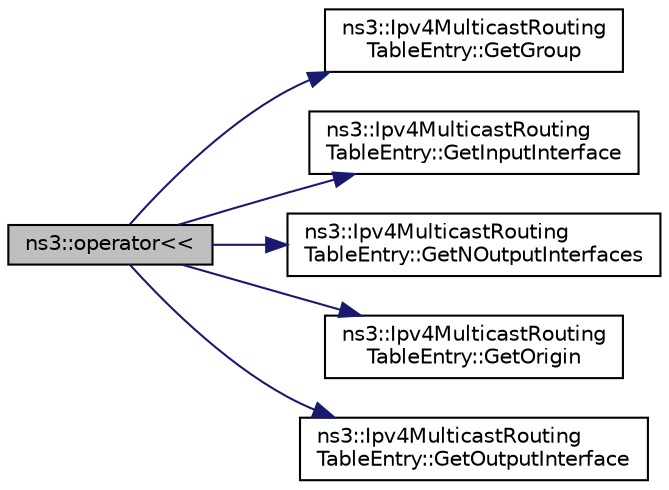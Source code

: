 digraph "ns3::operator&lt;&lt;"
{
 // LATEX_PDF_SIZE
  edge [fontname="Helvetica",fontsize="10",labelfontname="Helvetica",labelfontsize="10"];
  node [fontname="Helvetica",fontsize="10",shape=record];
  rankdir="LR";
  Node1 [label="ns3::operator\<\<",height=0.2,width=0.4,color="black", fillcolor="grey75", style="filled", fontcolor="black",tooltip="Stream insertion operator."];
  Node1 -> Node2 [color="midnightblue",fontsize="10",style="solid",fontname="Helvetica"];
  Node2 [label="ns3::Ipv4MulticastRouting\lTableEntry::GetGroup",height=0.2,width=0.4,color="black", fillcolor="white", style="filled",URL="$classns3_1_1_ipv4_multicast_routing_table_entry.html#a246a589e29f1a6b7dc82c1b98f782b31",tooltip=" "];
  Node1 -> Node3 [color="midnightblue",fontsize="10",style="solid",fontname="Helvetica"];
  Node3 [label="ns3::Ipv4MulticastRouting\lTableEntry::GetInputInterface",height=0.2,width=0.4,color="black", fillcolor="white", style="filled",URL="$classns3_1_1_ipv4_multicast_routing_table_entry.html#aaf28d8bfc0854913db725cdbe3498dd8",tooltip=" "];
  Node1 -> Node4 [color="midnightblue",fontsize="10",style="solid",fontname="Helvetica"];
  Node4 [label="ns3::Ipv4MulticastRouting\lTableEntry::GetNOutputInterfaces",height=0.2,width=0.4,color="black", fillcolor="white", style="filled",URL="$classns3_1_1_ipv4_multicast_routing_table_entry.html#af6e79ba55830ee55aa88a0bbfdf07e0f",tooltip=" "];
  Node1 -> Node5 [color="midnightblue",fontsize="10",style="solid",fontname="Helvetica"];
  Node5 [label="ns3::Ipv4MulticastRouting\lTableEntry::GetOrigin",height=0.2,width=0.4,color="black", fillcolor="white", style="filled",URL="$classns3_1_1_ipv4_multicast_routing_table_entry.html#a9c4e79ccc8a42e64ed789e970944643b",tooltip=" "];
  Node1 -> Node6 [color="midnightblue",fontsize="10",style="solid",fontname="Helvetica"];
  Node6 [label="ns3::Ipv4MulticastRouting\lTableEntry::GetOutputInterface",height=0.2,width=0.4,color="black", fillcolor="white", style="filled",URL="$classns3_1_1_ipv4_multicast_routing_table_entry.html#a7b9a97b57d2e0a68385c0af35e44db9a",tooltip=" "];
}
